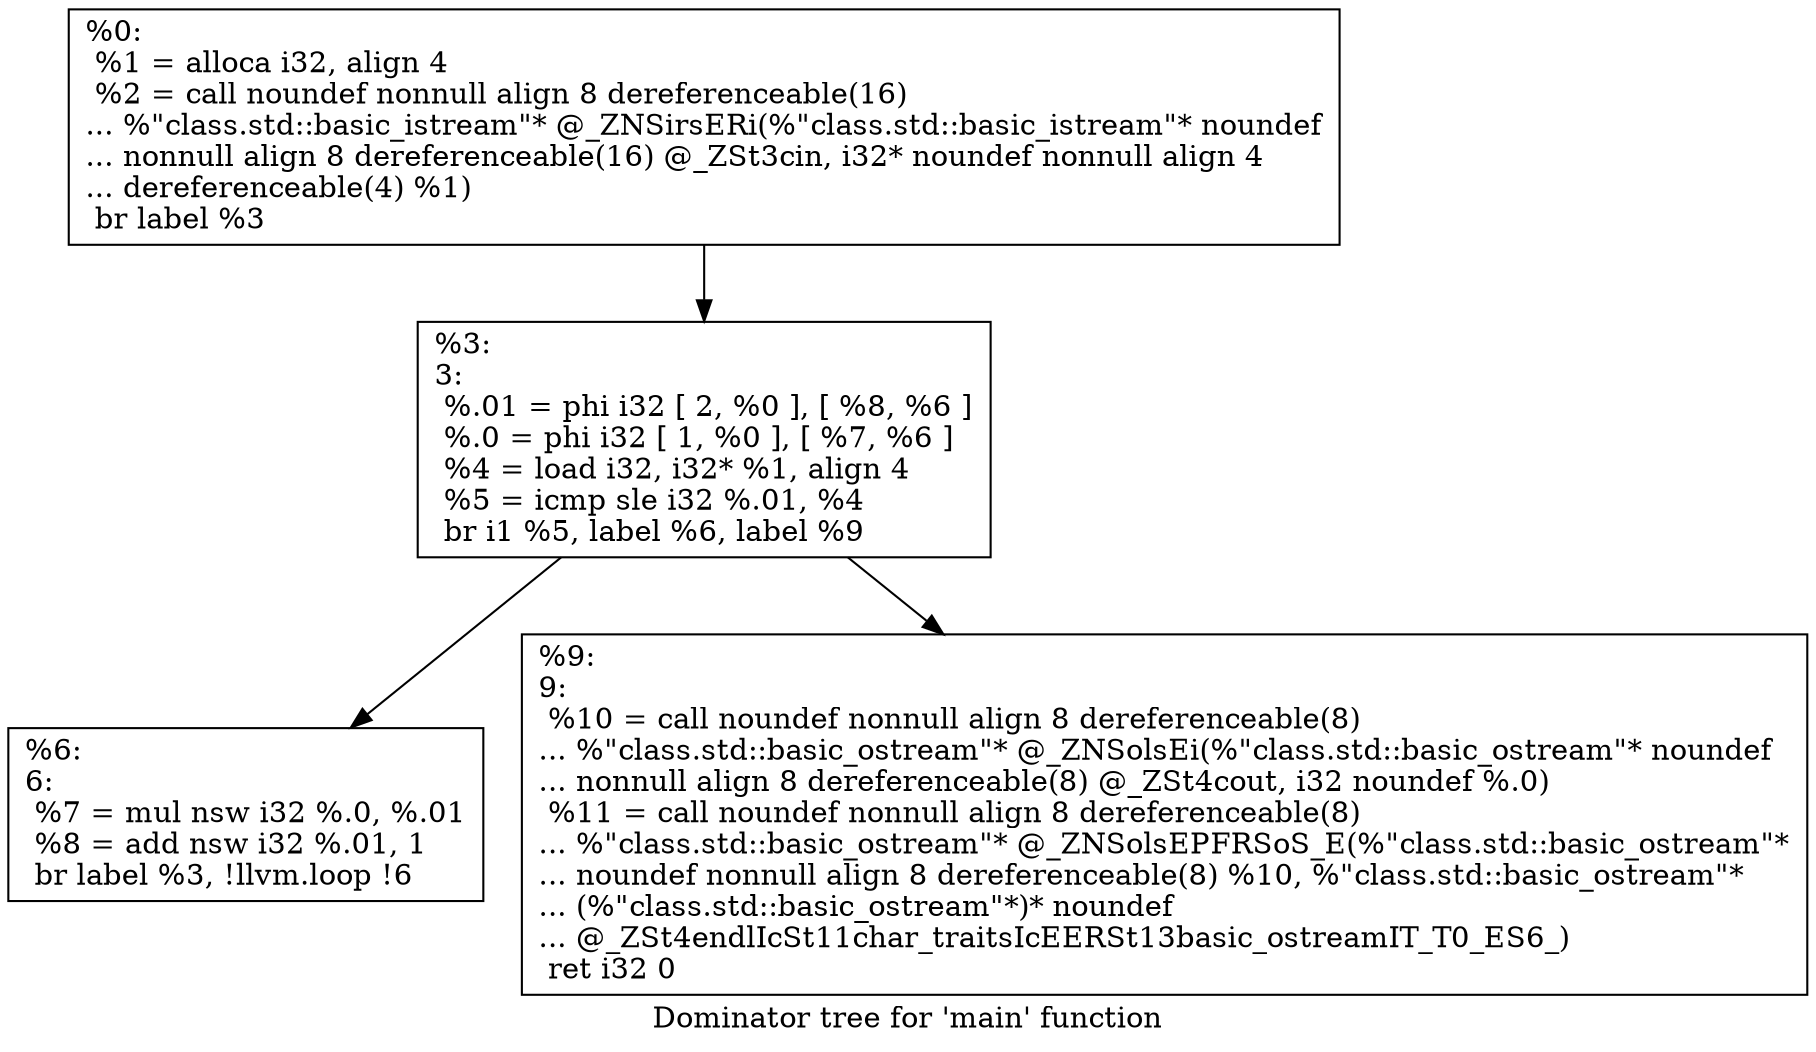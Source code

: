 digraph "Dominator tree for 'main' function" {
	label="Dominator tree for 'main' function";

	Node0x219bf20 [shape=record,label="{%0:\l  %1 = alloca i32, align 4\l  %2 = call noundef nonnull align 8 dereferenceable(16)\l... %\"class.std::basic_istream\"* @_ZNSirsERi(%\"class.std::basic_istream\"* noundef\l... nonnull align 8 dereferenceable(16) @_ZSt3cin, i32* noundef nonnull align 4\l... dereferenceable(4) %1)\l  br label %3\l}"];
	Node0x219bf20 -> Node0x219dff0;
	Node0x219dff0 [shape=record,label="{%3:\l3:                                                \l  %.01 = phi i32 [ 2, %0 ], [ %8, %6 ]\l  %.0 = phi i32 [ 1, %0 ], [ %7, %6 ]\l  %4 = load i32, i32* %1, align 4\l  %5 = icmp sle i32 %.01, %4\l  br i1 %5, label %6, label %9\l}"];
	Node0x219dff0 -> Node0x21afbc0;
	Node0x219dff0 -> Node0x219ac60;
	Node0x21afbc0 [shape=record,label="{%6:\l6:                                                \l  %7 = mul nsw i32 %.0, %.01\l  %8 = add nsw i32 %.01, 1\l  br label %3, !llvm.loop !6\l}"];
	Node0x219ac60 [shape=record,label="{%9:\l9:                                                \l  %10 = call noundef nonnull align 8 dereferenceable(8)\l... %\"class.std::basic_ostream\"* @_ZNSolsEi(%\"class.std::basic_ostream\"* noundef\l... nonnull align 8 dereferenceable(8) @_ZSt4cout, i32 noundef %.0)\l  %11 = call noundef nonnull align 8 dereferenceable(8)\l... %\"class.std::basic_ostream\"* @_ZNSolsEPFRSoS_E(%\"class.std::basic_ostream\"*\l... noundef nonnull align 8 dereferenceable(8) %10, %\"class.std::basic_ostream\"*\l... (%\"class.std::basic_ostream\"*)* noundef\l... @_ZSt4endlIcSt11char_traitsIcEERSt13basic_ostreamIT_T0_ES6_)\l  ret i32 0\l}"];
}
